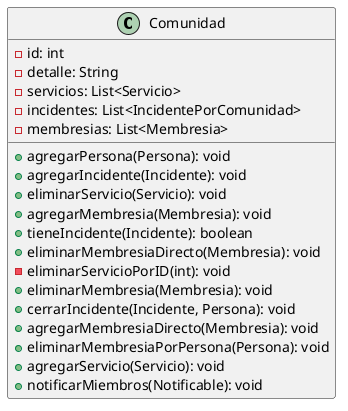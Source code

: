 @startuml


skinparam linetype ortho

class Comunidad {
   -id: int
   -detalle: String
   -servicios: List<Servicio>
   -incidentes: List<IncidentePorComunidad>
   -membresias: List<Membresia>

  + agregarPersona(Persona): void
  + agregarIncidente(Incidente): void
  + eliminarServicio(Servicio): void
  + agregarMembresia(Membresia): void
  + tieneIncidente(Incidente): boolean
  + eliminarMembresiaDirecto(Membresia): void
  - eliminarServicioPorID(int): void
  + eliminarMembresia(Membresia): void
  + cerrarIncidente(Incidente, Persona): void
  + agregarMembresiaDirecto(Membresia): void
  + eliminarMembresiaPorPersona(Persona): void
  + agregarServicio(Servicio): void
  + notificarMiembros(Notificable): void

}
@enduml
